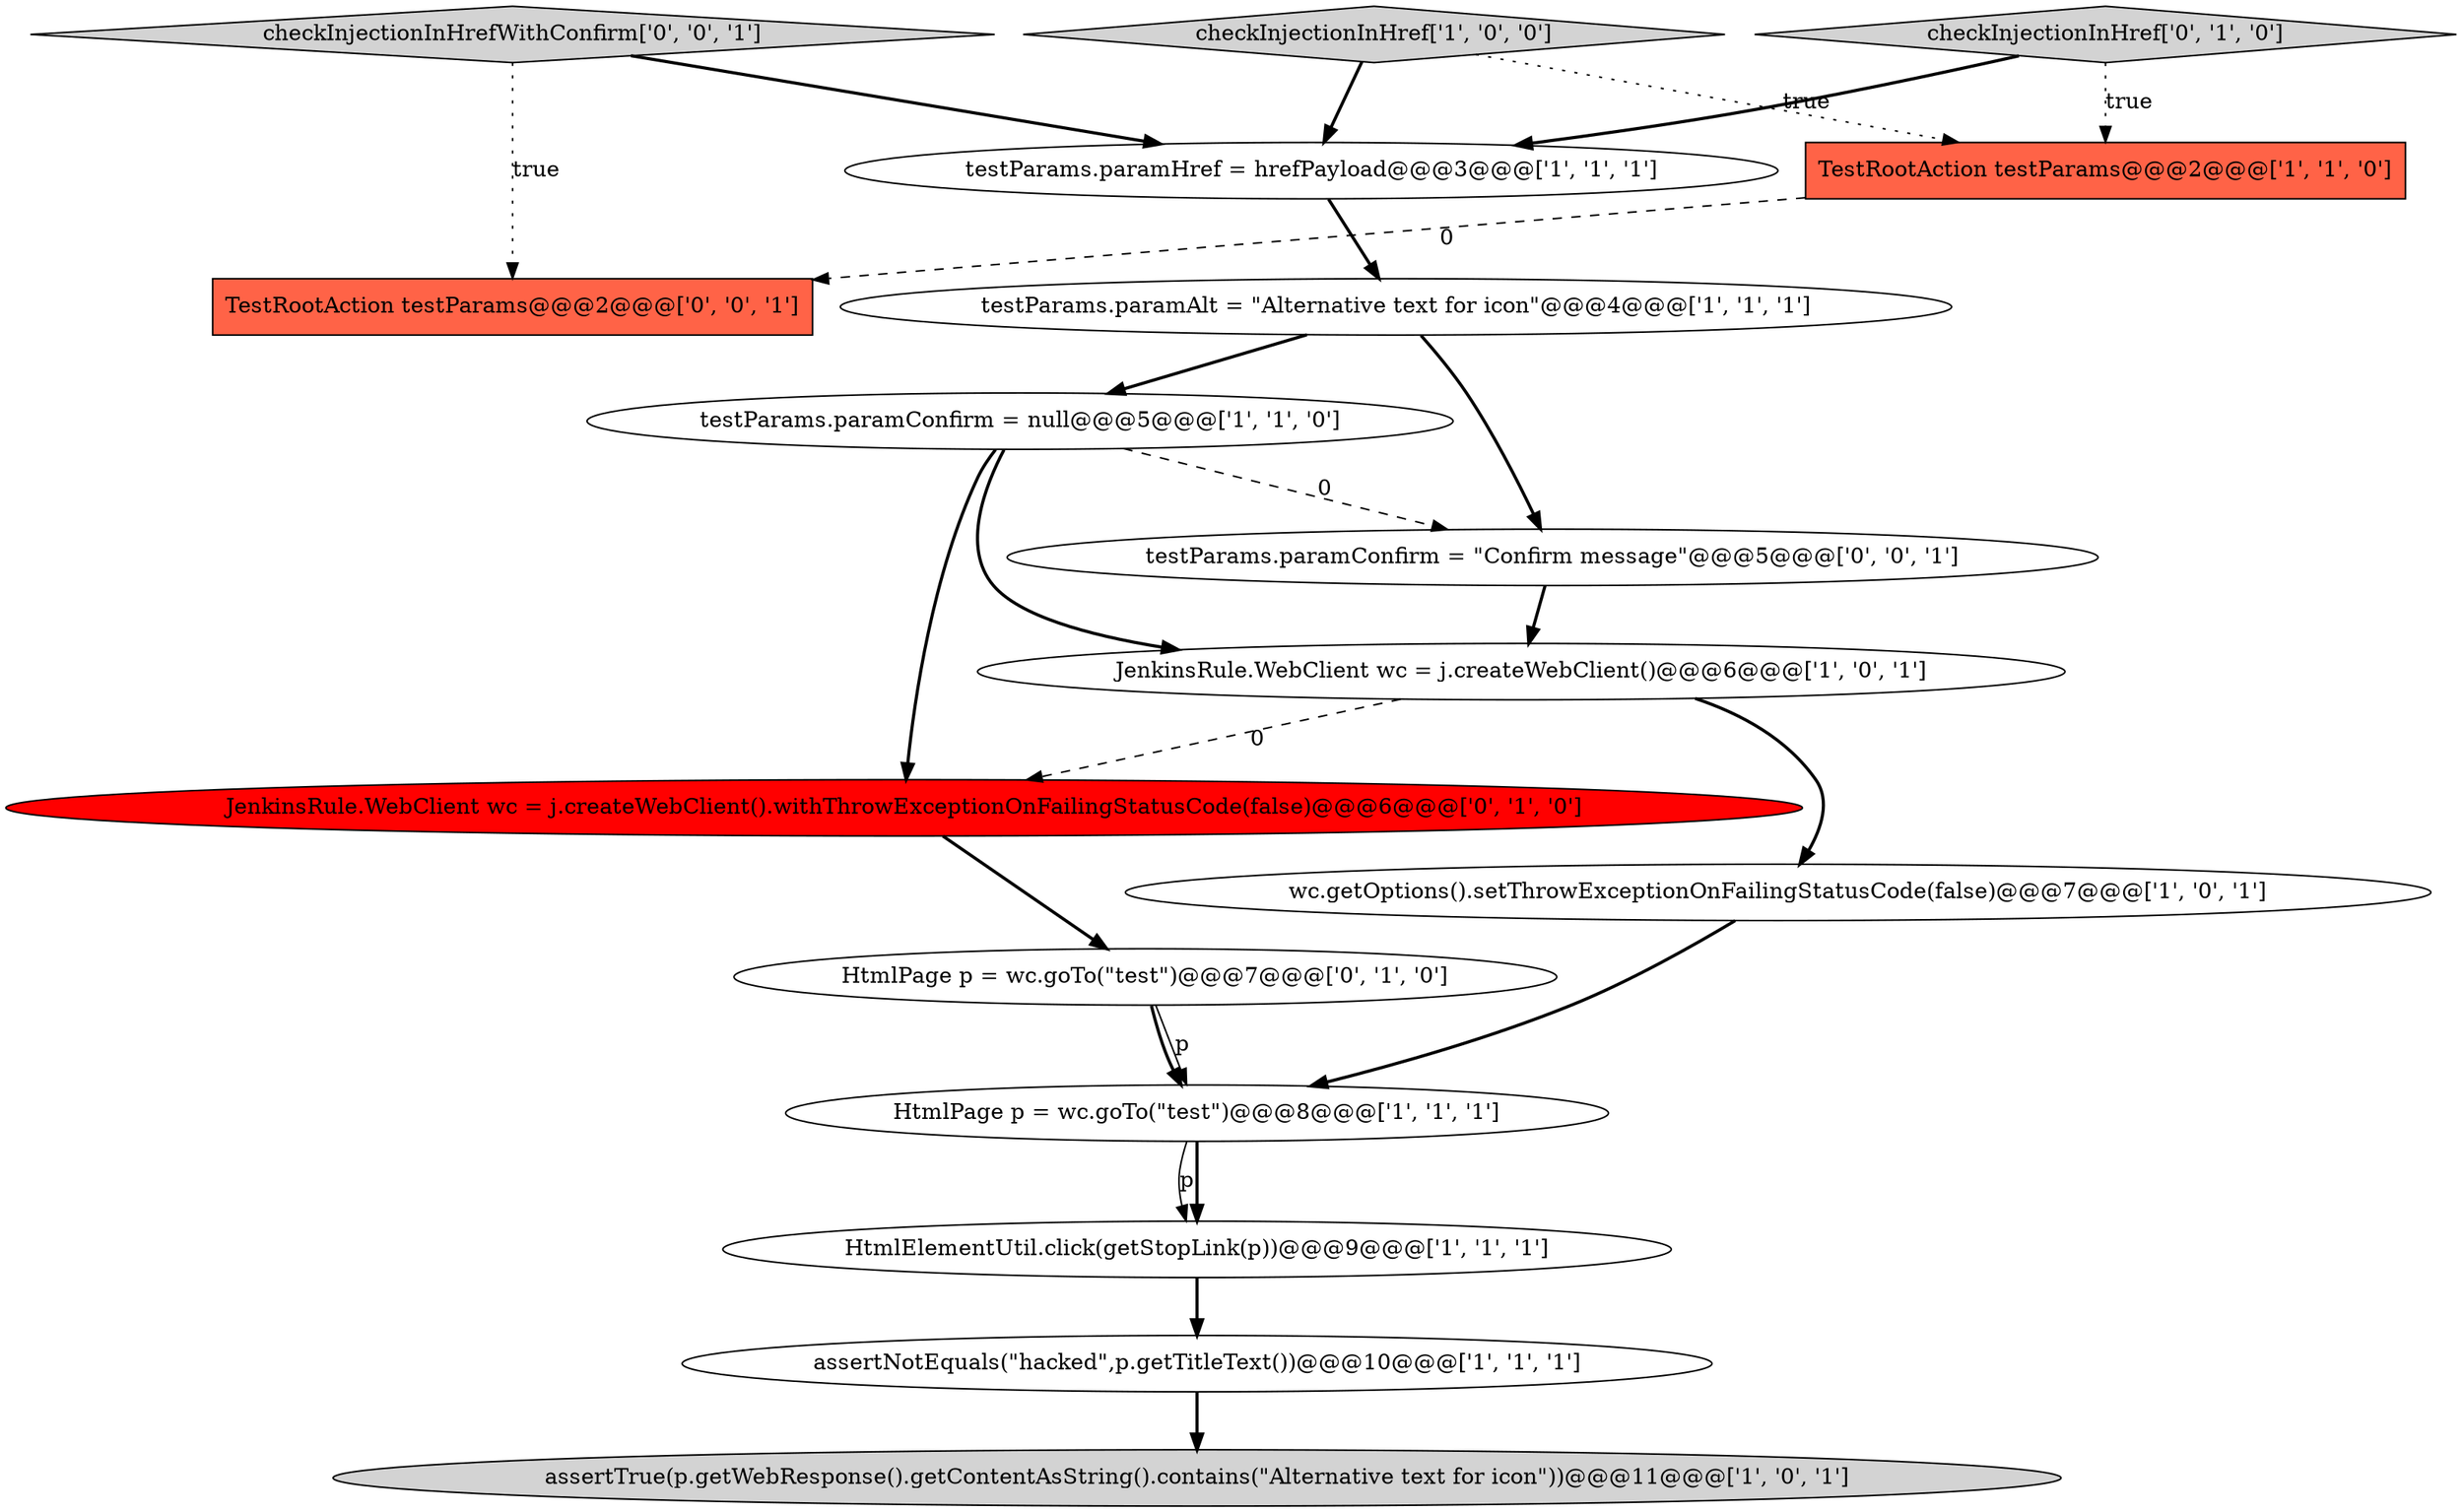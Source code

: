 digraph {
6 [style = filled, label = "assertNotEquals(\"hacked\",p.getTitleText())@@@10@@@['1', '1', '1']", fillcolor = white, shape = ellipse image = "AAA0AAABBB1BBB"];
1 [style = filled, label = "TestRootAction testParams@@@2@@@['1', '1', '0']", fillcolor = tomato, shape = box image = "AAA0AAABBB1BBB"];
2 [style = filled, label = "testParams.paramConfirm = null@@@5@@@['1', '1', '0']", fillcolor = white, shape = ellipse image = "AAA0AAABBB1BBB"];
8 [style = filled, label = "testParams.paramAlt = \"Alternative text for icon\"@@@4@@@['1', '1', '1']", fillcolor = white, shape = ellipse image = "AAA0AAABBB1BBB"];
10 [style = filled, label = "assertTrue(p.getWebResponse().getContentAsString().contains(\"Alternative text for icon\"))@@@11@@@['1', '0', '1']", fillcolor = lightgray, shape = ellipse image = "AAA0AAABBB1BBB"];
11 [style = filled, label = "JenkinsRule.WebClient wc = j.createWebClient().withThrowExceptionOnFailingStatusCode(false)@@@6@@@['0', '1', '0']", fillcolor = red, shape = ellipse image = "AAA1AAABBB2BBB"];
16 [style = filled, label = "TestRootAction testParams@@@2@@@['0', '0', '1']", fillcolor = tomato, shape = box image = "AAA0AAABBB3BBB"];
15 [style = filled, label = "checkInjectionInHrefWithConfirm['0', '0', '1']", fillcolor = lightgray, shape = diamond image = "AAA0AAABBB3BBB"];
4 [style = filled, label = "JenkinsRule.WebClient wc = j.createWebClient()@@@6@@@['1', '0', '1']", fillcolor = white, shape = ellipse image = "AAA0AAABBB1BBB"];
14 [style = filled, label = "testParams.paramConfirm = \"Confirm message\"@@@5@@@['0', '0', '1']", fillcolor = white, shape = ellipse image = "AAA0AAABBB3BBB"];
7 [style = filled, label = "checkInjectionInHref['1', '0', '0']", fillcolor = lightgray, shape = diamond image = "AAA0AAABBB1BBB"];
12 [style = filled, label = "checkInjectionInHref['0', '1', '0']", fillcolor = lightgray, shape = diamond image = "AAA0AAABBB2BBB"];
13 [style = filled, label = "HtmlPage p = wc.goTo(\"test\")@@@7@@@['0', '1', '0']", fillcolor = white, shape = ellipse image = "AAA0AAABBB2BBB"];
5 [style = filled, label = "wc.getOptions().setThrowExceptionOnFailingStatusCode(false)@@@7@@@['1', '0', '1']", fillcolor = white, shape = ellipse image = "AAA0AAABBB1BBB"];
0 [style = filled, label = "testParams.paramHref = hrefPayload@@@3@@@['1', '1', '1']", fillcolor = white, shape = ellipse image = "AAA0AAABBB1BBB"];
3 [style = filled, label = "HtmlElementUtil.click(getStopLink(p))@@@9@@@['1', '1', '1']", fillcolor = white, shape = ellipse image = "AAA0AAABBB1BBB"];
9 [style = filled, label = "HtmlPage p = wc.goTo(\"test\")@@@8@@@['1', '1', '1']", fillcolor = white, shape = ellipse image = "AAA0AAABBB1BBB"];
9->3 [style = solid, label="p"];
5->9 [style = bold, label=""];
12->1 [style = dotted, label="true"];
8->14 [style = bold, label=""];
3->6 [style = bold, label=""];
7->0 [style = bold, label=""];
15->16 [style = dotted, label="true"];
2->4 [style = bold, label=""];
12->0 [style = bold, label=""];
2->14 [style = dashed, label="0"];
8->2 [style = bold, label=""];
1->16 [style = dashed, label="0"];
15->0 [style = bold, label=""];
6->10 [style = bold, label=""];
11->13 [style = bold, label=""];
0->8 [style = bold, label=""];
9->3 [style = bold, label=""];
13->9 [style = bold, label=""];
4->11 [style = dashed, label="0"];
7->1 [style = dotted, label="true"];
4->5 [style = bold, label=""];
2->11 [style = bold, label=""];
13->9 [style = solid, label="p"];
14->4 [style = bold, label=""];
}
